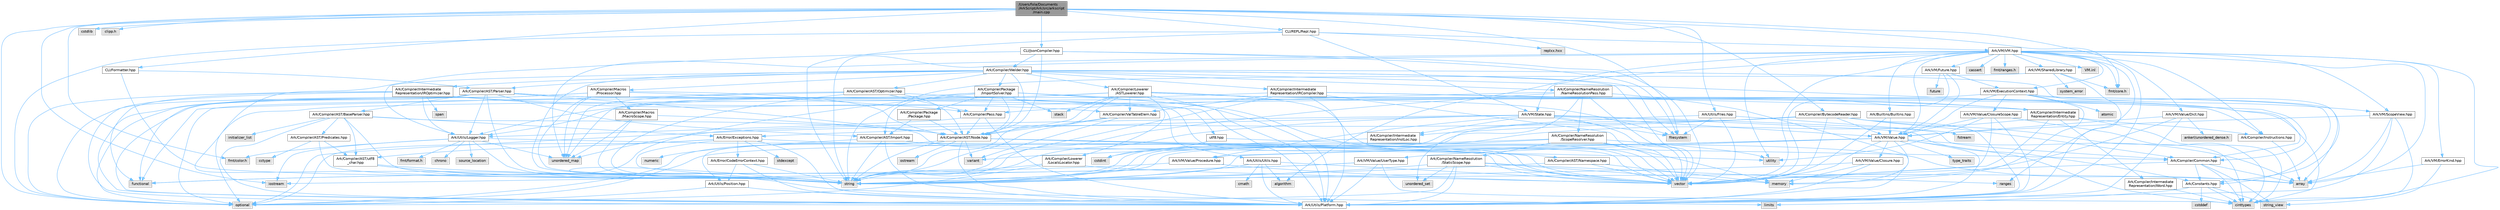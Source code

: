 digraph "/Users/fola/Documents/ArkScript/Ark/src/arkscript/main.cpp"
{
 // INTERACTIVE_SVG=YES
 // LATEX_PDF_SIZE
  bgcolor="transparent";
  edge [fontname=Helvetica,fontsize=10,labelfontname=Helvetica,labelfontsize=10];
  node [fontname=Helvetica,fontsize=10,shape=box,height=0.2,width=0.4];
  Node1 [id="Node000001",label="/Users/fola/Documents\l/ArkScript/Ark/src/arkscript\l/main.cpp",height=0.2,width=0.4,color="gray40", fillcolor="grey60", style="filled", fontcolor="black",tooltip=" "];
  Node1 -> Node2 [id="edge1_Node000001_Node000002",color="steelblue1",style="solid",tooltip=" "];
  Node2 [id="Node000002",label="iostream",height=0.2,width=0.4,color="grey60", fillcolor="#E0E0E0", style="filled",tooltip=" "];
  Node1 -> Node3 [id="edge2_Node000001_Node000003",color="steelblue1",style="solid",tooltip=" "];
  Node3 [id="Node000003",label="optional",height=0.2,width=0.4,color="grey60", fillcolor="#E0E0E0", style="filled",tooltip=" "];
  Node1 -> Node4 [id="edge3_Node000001_Node000004",color="steelblue1",style="solid",tooltip=" "];
  Node4 [id="Node000004",label="filesystem",height=0.2,width=0.4,color="grey60", fillcolor="#E0E0E0", style="filled",tooltip=" "];
  Node1 -> Node5 [id="edge4_Node000001_Node000005",color="steelblue1",style="solid",tooltip=" "];
  Node5 [id="Node000005",label="cstdlib",height=0.2,width=0.4,color="grey60", fillcolor="#E0E0E0", style="filled",tooltip=" "];
  Node1 -> Node6 [id="edge5_Node000001_Node000006",color="steelblue1",style="solid",tooltip=" "];
  Node6 [id="Node000006",label="clipp.h",height=0.2,width=0.4,color="grey60", fillcolor="#E0E0E0", style="filled",tooltip=" "];
  Node1 -> Node7 [id="edge6_Node000001_Node000007",color="steelblue1",style="solid",tooltip=" "];
  Node7 [id="Node000007",label="fmt/core.h",height=0.2,width=0.4,color="grey60", fillcolor="#E0E0E0", style="filled",tooltip=" "];
  Node1 -> Node8 [id="edge7_Node000001_Node000008",color="steelblue1",style="solid",tooltip=" "];
  Node8 [id="Node000008",label="fmt/color.h",height=0.2,width=0.4,color="grey60", fillcolor="#E0E0E0", style="filled",tooltip=" "];
  Node1 -> Node9 [id="edge8_Node000001_Node000009",color="steelblue1",style="solid",tooltip=" "];
  Node9 [id="Node000009",label="Ark/Utils/Files.hpp",height=0.2,width=0.4,color="grey40", fillcolor="white", style="filled",URL="$d4/dc0/Files_8hpp.html",tooltip="Lots of utilities about the filesystem."];
  Node9 -> Node10 [id="edge9_Node000009_Node000010",color="steelblue1",style="solid",tooltip=" "];
  Node10 [id="Node000010",label="string",height=0.2,width=0.4,color="grey60", fillcolor="#E0E0E0", style="filled",tooltip=" "];
  Node9 -> Node11 [id="edge10_Node000009_Node000011",color="steelblue1",style="solid",tooltip=" "];
  Node11 [id="Node000011",label="vector",height=0.2,width=0.4,color="grey60", fillcolor="#E0E0E0", style="filled",tooltip=" "];
  Node9 -> Node12 [id="edge11_Node000009_Node000012",color="steelblue1",style="solid",tooltip=" "];
  Node12 [id="Node000012",label="fstream",height=0.2,width=0.4,color="grey60", fillcolor="#E0E0E0", style="filled",tooltip=" "];
  Node9 -> Node4 [id="edge12_Node000009_Node000004",color="steelblue1",style="solid",tooltip=" "];
  Node1 -> Node13 [id="edge13_Node000001_Node000013",color="steelblue1",style="solid",tooltip=" "];
  Node13 [id="Node000013",label="Ark/Compiler/BytecodeReader.hpp",height=0.2,width=0.4,color="grey40", fillcolor="white", style="filled",URL="$d1/d84/BytecodeReader_8hpp.html",tooltip="A bytecode disassembler for ArkScript."];
  Node13 -> Node11 [id="edge14_Node000013_Node000011",color="steelblue1",style="solid",tooltip=" "];
  Node13 -> Node10 [id="edge15_Node000013_Node000010",color="steelblue1",style="solid",tooltip=" "];
  Node13 -> Node14 [id="edge16_Node000013_Node000014",color="steelblue1",style="solid",tooltip=" "];
  Node14 [id="Node000014",label="cinttypes",height=0.2,width=0.4,color="grey60", fillcolor="#E0E0E0", style="filled",tooltip=" "];
  Node13 -> Node3 [id="edge17_Node000013_Node000003",color="steelblue1",style="solid",tooltip=" "];
  Node13 -> Node15 [id="edge18_Node000013_Node000015",color="steelblue1",style="solid",tooltip=" "];
  Node15 [id="Node000015",label="Ark/Utils/Platform.hpp",height=0.2,width=0.4,color="grey40", fillcolor="white", style="filled",URL="$d5/d40/Platform_8hpp.html",tooltip="ArkScript configuration macros."];
  Node13 -> Node16 [id="edge19_Node000013_Node000016",color="steelblue1",style="solid",tooltip=" "];
  Node16 [id="Node000016",label="Ark/Compiler/Common.hpp",height=0.2,width=0.4,color="grey40", fillcolor="white", style="filled",URL="$d8/ddd/Common_8hpp.html",tooltip="Common code for the compiler."];
  Node16 -> Node17 [id="edge20_Node000016_Node000017",color="steelblue1",style="solid",tooltip=" "];
  Node17 [id="Node000017",label="array",height=0.2,width=0.4,color="grey60", fillcolor="#E0E0E0", style="filled",tooltip=" "];
  Node16 -> Node18 [id="edge21_Node000016_Node000018",color="steelblue1",style="solid",tooltip=" "];
  Node18 [id="Node000018",label="string_view",height=0.2,width=0.4,color="grey60", fillcolor="#E0E0E0", style="filled",tooltip=" "];
  Node16 -> Node11 [id="edge22_Node000016_Node000011",color="steelblue1",style="solid",tooltip=" "];
  Node16 -> Node14 [id="edge23_Node000016_Node000014",color="steelblue1",style="solid",tooltip=" "];
  Node16 -> Node19 [id="edge24_Node000016_Node000019",color="steelblue1",style="solid",tooltip=" "];
  Node19 [id="Node000019",label="Ark/Constants.hpp",height=0.2,width=0.4,color="grey40", fillcolor="white", style="filled",URL="$d6/de9/Constants_8hpp.html",tooltip="Constants used by ArkScript."];
  Node19 -> Node18 [id="edge25_Node000019_Node000018",color="steelblue1",style="solid",tooltip=" "];
  Node19 -> Node20 [id="edge26_Node000019_Node000020",color="steelblue1",style="solid",tooltip=" "];
  Node20 [id="Node000020",label="limits",height=0.2,width=0.4,color="grey60", fillcolor="#E0E0E0", style="filled",tooltip=" "];
  Node19 -> Node14 [id="edge27_Node000019_Node000014",color="steelblue1",style="solid",tooltip=" "];
  Node19 -> Node21 [id="edge28_Node000019_Node000021",color="steelblue1",style="solid",tooltip=" "];
  Node21 [id="Node000021",label="cstddef",height=0.2,width=0.4,color="grey60", fillcolor="#E0E0E0", style="filled",tooltip=" "];
  Node13 -> Node22 [id="edge29_Node000013_Node000022",color="steelblue1",style="solid",tooltip=" "];
  Node22 [id="Node000022",label="Ark/VM/Value.hpp",height=0.2,width=0.4,color="grey40", fillcolor="white", style="filled",URL="$de/dfd/Value_8hpp.html",tooltip="Default value type handled by the virtual machine."];
  Node22 -> Node11 [id="edge30_Node000022_Node000011",color="steelblue1",style="solid",tooltip=" "];
  Node22 -> Node23 [id="edge31_Node000022_Node000023",color="steelblue1",style="solid",tooltip=" "];
  Node23 [id="Node000023",label="variant",height=0.2,width=0.4,color="grey60", fillcolor="#E0E0E0", style="filled",tooltip=" "];
  Node22 -> Node10 [id="edge32_Node000022_Node000010",color="steelblue1",style="solid",tooltip=" "];
  Node22 -> Node14 [id="edge33_Node000022_Node000014",color="steelblue1",style="solid",tooltip=" "];
  Node22 -> Node17 [id="edge34_Node000022_Node000017",color="steelblue1",style="solid",tooltip=" "];
  Node22 -> Node24 [id="edge35_Node000022_Node000024",color="steelblue1",style="solid",tooltip=" "];
  Node24 [id="Node000024",label="memory",height=0.2,width=0.4,color="grey60", fillcolor="#E0E0E0", style="filled",tooltip=" "];
  Node22 -> Node25 [id="edge36_Node000022_Node000025",color="steelblue1",style="solid",tooltip=" "];
  Node25 [id="Node000025",label="type_traits",height=0.2,width=0.4,color="grey60", fillcolor="#E0E0E0", style="filled",tooltip=" "];
  Node22 -> Node26 [id="edge37_Node000022_Node000026",color="steelblue1",style="solid",tooltip=" "];
  Node26 [id="Node000026",label="Ark/VM/Value/Closure.hpp",height=0.2,width=0.4,color="grey40", fillcolor="white", style="filled",URL="$dc/dd5/Closure_8hpp.html",tooltip="Subtype of the value type, handling closures."];
  Node26 -> Node24 [id="edge38_Node000026_Node000024",color="steelblue1",style="solid",tooltip=" "];
  Node26 -> Node10 [id="edge39_Node000026_Node000010",color="steelblue1",style="solid",tooltip=" "];
  Node26 -> Node15 [id="edge40_Node000026_Node000015",color="steelblue1",style="solid",tooltip=" "];
  Node22 -> Node27 [id="edge41_Node000022_Node000027",color="steelblue1",style="solid",tooltip=" "];
  Node27 [id="Node000027",label="Ark/VM/Value/UserType.hpp",height=0.2,width=0.4,color="grey40", fillcolor="white", style="filled",URL="$dc/d3d/UserType_8hpp.html",tooltip="Subtype of the value, capable of handling any C++ type."];
  Node27 -> Node2 [id="edge42_Node000027_Node000002",color="steelblue1",style="solid",tooltip=" "];
  Node27 -> Node14 [id="edge43_Node000027_Node000014",color="steelblue1",style="solid",tooltip=" "];
  Node27 -> Node28 [id="edge44_Node000027_Node000028",color="steelblue1",style="solid",tooltip=" "];
  Node28 [id="Node000028",label="functional",height=0.2,width=0.4,color="grey60", fillcolor="#E0E0E0", style="filled",tooltip=" "];
  Node27 -> Node15 [id="edge45_Node000027_Node000015",color="steelblue1",style="solid",tooltip=" "];
  Node22 -> Node29 [id="edge46_Node000022_Node000029",color="steelblue1",style="solid",tooltip=" "];
  Node29 [id="Node000029",label="Ark/VM/Value/Procedure.hpp",height=0.2,width=0.4,color="grey40", fillcolor="white", style="filled",URL="$da/dcf/Procedure_8hpp.html",tooltip="Wrapper object for user-defined functions."];
  Node29 -> Node28 [id="edge47_Node000029_Node000028",color="steelblue1",style="solid",tooltip=" "];
  Node29 -> Node11 [id="edge48_Node000029_Node000011",color="steelblue1",style="solid",tooltip=" "];
  Node22 -> Node15 [id="edge49_Node000022_Node000015",color="steelblue1",style="solid",tooltip=" "];
  Node13 -> Node30 [id="edge50_Node000013_Node000030",color="steelblue1",style="solid",tooltip=" "];
  Node30 [id="Node000030",label="Ark/Compiler/Intermediate\lRepresentation/InstLoc.hpp",height=0.2,width=0.4,color="grey40", fillcolor="white", style="filled",URL="$d5/d3a/InstLoc_8hpp.html",tooltip=" "];
  Node30 -> Node31 [id="edge51_Node000030_Node000031",color="steelblue1",style="solid",tooltip=" "];
  Node31 [id="Node000031",label="cstdint",height=0.2,width=0.4,color="grey60", fillcolor="#E0E0E0", style="filled",tooltip=" "];
  Node1 -> Node32 [id="edge52_Node000001_Node000032",color="steelblue1",style="solid",tooltip=" "];
  Node32 [id="Node000032",label="Ark/VM/Value/Dict.hpp",height=0.2,width=0.4,color="grey40", fillcolor="white", style="filled",URL="$d9/df7/Dict_8hpp.html",tooltip="Define how dictionaries are handled."];
  Node32 -> Node22 [id="edge53_Node000032_Node000022",color="steelblue1",style="solid",tooltip=" "];
  Node32 -> Node15 [id="edge54_Node000032_Node000015",color="steelblue1",style="solid",tooltip=" "];
  Node32 -> Node33 [id="edge55_Node000032_Node000033",color="steelblue1",style="solid",tooltip=" "];
  Node33 [id="Node000033",label="ankerl/unordered_dense.h",height=0.2,width=0.4,color="grey60", fillcolor="#E0E0E0", style="filled",tooltip=" "];
  Node32 -> Node11 [id="edge56_Node000032_Node000011",color="steelblue1",style="solid",tooltip=" "];
  Node1 -> Node34 [id="edge57_Node000001_Node000034",color="steelblue1",style="solid",tooltip=" "];
  Node34 [id="Node000034",label="CLI/JsonCompiler.hpp",height=0.2,width=0.4,color="grey40", fillcolor="white", style="filled",URL="$dc/dfd/JsonCompiler_8hpp.html",tooltip=" "];
  Node34 -> Node11 [id="edge58_Node000034_Node000011",color="steelblue1",style="solid",tooltip=" "];
  Node34 -> Node10 [id="edge59_Node000034_Node000010",color="steelblue1",style="solid",tooltip=" "];
  Node34 -> Node4 [id="edge60_Node000034_Node000004",color="steelblue1",style="solid",tooltip=" "];
  Node34 -> Node35 [id="edge61_Node000034_Node000035",color="steelblue1",style="solid",tooltip=" "];
  Node35 [id="Node000035",label="Ark/Compiler/AST/Node.hpp",height=0.2,width=0.4,color="grey40", fillcolor="white", style="filled",URL="$d7/dc6/Node_8hpp.html",tooltip="AST node used by the parser, optimizer and compiler."];
  Node35 -> Node23 [id="edge62_Node000035_Node000023",color="steelblue1",style="solid",tooltip=" "];
  Node35 -> Node36 [id="edge63_Node000035_Node000036",color="steelblue1",style="solid",tooltip=" "];
  Node36 [id="Node000036",label="ostream",height=0.2,width=0.4,color="grey60", fillcolor="#E0E0E0", style="filled",tooltip=" "];
  Node35 -> Node10 [id="edge64_Node000035_Node000010",color="steelblue1",style="solid",tooltip=" "];
  Node35 -> Node11 [id="edge65_Node000035_Node000011",color="steelblue1",style="solid",tooltip=" "];
  Node35 -> Node3 [id="edge66_Node000035_Node000003",color="steelblue1",style="solid",tooltip=" "];
  Node35 -> Node37 [id="edge67_Node000035_Node000037",color="steelblue1",style="solid",tooltip=" "];
  Node37 [id="Node000037",label="Ark/Compiler/AST/Namespace.hpp",height=0.2,width=0.4,color="grey40", fillcolor="white", style="filled",URL="$da/d33/Namespace_8hpp.html",tooltip=" "];
  Node37 -> Node10 [id="edge68_Node000037_Node000010",color="steelblue1",style="solid",tooltip=" "];
  Node37 -> Node11 [id="edge69_Node000037_Node000011",color="steelblue1",style="solid",tooltip=" "];
  Node37 -> Node24 [id="edge70_Node000037_Node000024",color="steelblue1",style="solid",tooltip=" "];
  Node35 -> Node16 [id="edge71_Node000035_Node000016",color="steelblue1",style="solid",tooltip=" "];
  Node35 -> Node15 [id="edge72_Node000035_Node000015",color="steelblue1",style="solid",tooltip=" "];
  Node35 -> Node38 [id="edge73_Node000035_Node000038",color="steelblue1",style="solid",tooltip=" "];
  Node38 [id="Node000038",label="Ark/Utils/Position.hpp",height=0.2,width=0.4,color="grey40", fillcolor="white", style="filled",URL="$dc/d58/Position_8hpp.html",tooltip="Defines position utilities (for text in a file) for the parser, formatter, diagnostics."];
  Node38 -> Node3 [id="edge74_Node000038_Node000003",color="steelblue1",style="solid",tooltip=" "];
  Node38 -> Node15 [id="edge75_Node000038_Node000015",color="steelblue1",style="solid",tooltip=" "];
  Node34 -> Node39 [id="edge76_Node000034_Node000039",color="steelblue1",style="solid",tooltip=" "];
  Node39 [id="Node000039",label="Ark/Compiler/Welder.hpp",height=0.2,width=0.4,color="grey40", fillcolor="white", style="filled",URL="$de/d8e/Welder_8hpp.html",tooltip="In charge of welding everything needed to compile code."];
  Node39 -> Node10 [id="edge77_Node000039_Node000010",color="steelblue1",style="solid",tooltip=" "];
  Node39 -> Node11 [id="edge78_Node000039_Node000011",color="steelblue1",style="solid",tooltip=" "];
  Node39 -> Node4 [id="edge79_Node000039_Node000004",color="steelblue1",style="solid",tooltip=" "];
  Node39 -> Node16 [id="edge80_Node000039_Node000016",color="steelblue1",style="solid",tooltip=" "];
  Node39 -> Node35 [id="edge81_Node000039_Node000035",color="steelblue1",style="solid",tooltip=" "];
  Node39 -> Node40 [id="edge82_Node000039_Node000040",color="steelblue1",style="solid",tooltip=" "];
  Node40 [id="Node000040",label="Ark/Compiler/AST/Parser.hpp",height=0.2,width=0.4,color="grey40", fillcolor="white", style="filled",URL="$d7/ddd/Parser_8hpp.html",tooltip="Parse ArkScript code, but do not handle any import declarations."];
  Node40 -> Node41 [id="edge83_Node000040_Node000041",color="steelblue1",style="solid",tooltip=" "];
  Node41 [id="Node000041",label="Ark/Compiler/AST/BaseParser.hpp",height=0.2,width=0.4,color="grey40", fillcolor="white", style="filled",URL="$d3/d70/BaseParser_8hpp.html",tooltip=" "];
  Node41 -> Node10 [id="edge84_Node000041_Node000010",color="steelblue1",style="solid",tooltip=" "];
  Node41 -> Node11 [id="edge85_Node000041_Node000011",color="steelblue1",style="solid",tooltip=" "];
  Node41 -> Node42 [id="edge86_Node000041_Node000042",color="steelblue1",style="solid",tooltip=" "];
  Node42 [id="Node000042",label="initializer_list",height=0.2,width=0.4,color="grey60", fillcolor="#E0E0E0", style="filled",tooltip=" "];
  Node41 -> Node15 [id="edge87_Node000041_Node000015",color="steelblue1",style="solid",tooltip=" "];
  Node41 -> Node43 [id="edge88_Node000041_Node000043",color="steelblue1",style="solid",tooltip=" "];
  Node43 [id="Node000043",label="Ark/Error/Exceptions.hpp",height=0.2,width=0.4,color="grey40", fillcolor="white", style="filled",URL="$d2/de9/Exceptions_8hpp.html",tooltip="ArkScript homemade exceptions."];
  Node43 -> Node10 [id="edge89_Node000043_Node000010",color="steelblue1",style="solid",tooltip=" "];
  Node43 -> Node44 [id="edge90_Node000043_Node000044",color="steelblue1",style="solid",tooltip=" "];
  Node44 [id="Node000044",label="utility",height=0.2,width=0.4,color="grey60", fillcolor="#E0E0E0", style="filled",tooltip=" "];
  Node43 -> Node45 [id="edge91_Node000043_Node000045",color="steelblue1",style="solid",tooltip=" "];
  Node45 [id="Node000045",label="stdexcept",height=0.2,width=0.4,color="grey60", fillcolor="#E0E0E0", style="filled",tooltip=" "];
  Node43 -> Node3 [id="edge92_Node000043_Node000003",color="steelblue1",style="solid",tooltip=" "];
  Node43 -> Node46 [id="edge93_Node000043_Node000046",color="steelblue1",style="solid",tooltip=" "];
  Node46 [id="Node000046",label="Ark/Compiler/AST/utf8\l_char.hpp",height=0.2,width=0.4,color="grey40", fillcolor="white", style="filled",URL="$db/d4e/utf8__char_8hpp.html",tooltip=" "];
  Node46 -> Node17 [id="edge94_Node000046_Node000017",color="steelblue1",style="solid",tooltip=" "];
  Node46 -> Node10 [id="edge95_Node000046_Node000010",color="steelblue1",style="solid",tooltip=" "];
  Node46 -> Node20 [id="edge96_Node000046_Node000020",color="steelblue1",style="solid",tooltip=" "];
  Node43 -> Node15 [id="edge97_Node000043_Node000015",color="steelblue1",style="solid",tooltip=" "];
  Node43 -> Node47 [id="edge98_Node000043_Node000047",color="steelblue1",style="solid",tooltip=" "];
  Node47 [id="Node000047",label="Ark/Error/CodeErrorContext.hpp",height=0.2,width=0.4,color="grey40", fillcolor="white", style="filled",URL="$dc/d73/CodeErrorContext_8hpp.html",tooltip="Defines a code error context."];
  Node47 -> Node10 [id="edge99_Node000047_Node000010",color="steelblue1",style="solid",tooltip=" "];
  Node47 -> Node15 [id="edge100_Node000047_Node000015",color="steelblue1",style="solid",tooltip=" "];
  Node47 -> Node38 [id="edge101_Node000047_Node000038",color="steelblue1",style="solid",tooltip=" "];
  Node41 -> Node48 [id="edge102_Node000041_Node000048",color="steelblue1",style="solid",tooltip=" "];
  Node48 [id="Node000048",label="Ark/Compiler/AST/Predicates.hpp",height=0.2,width=0.4,color="grey40", fillcolor="white", style="filled",URL="$dc/d59/Predicates_8hpp.html",tooltip=" "];
  Node48 -> Node10 [id="edge103_Node000048_Node000010",color="steelblue1",style="solid",tooltip=" "];
  Node48 -> Node49 [id="edge104_Node000048_Node000049",color="steelblue1",style="solid",tooltip=" "];
  Node49 [id="Node000049",label="cctype",height=0.2,width=0.4,color="grey60", fillcolor="#E0E0E0", style="filled",tooltip=" "];
  Node48 -> Node46 [id="edge105_Node000048_Node000046",color="steelblue1",style="solid",tooltip=" "];
  Node41 -> Node46 [id="edge106_Node000041_Node000046",color="steelblue1",style="solid",tooltip=" "];
  Node40 -> Node35 [id="edge107_Node000040_Node000035",color="steelblue1",style="solid",tooltip=" "];
  Node40 -> Node50 [id="edge108_Node000040_Node000050",color="steelblue1",style="solid",tooltip=" "];
  Node50 [id="Node000050",label="Ark/Compiler/AST/Import.hpp",height=0.2,width=0.4,color="grey40", fillcolor="white", style="filled",URL="$d4/d32/Import_8hpp.html",tooltip=" "];
  Node50 -> Node11 [id="edge109_Node000050_Node000011",color="steelblue1",style="solid",tooltip=" "];
  Node50 -> Node10 [id="edge110_Node000050_Node000010",color="steelblue1",style="solid",tooltip=" "];
  Node50 -> Node51 [id="edge111_Node000050_Node000051",color="steelblue1",style="solid",tooltip=" "];
  Node51 [id="Node000051",label="numeric",height=0.2,width=0.4,color="grey60", fillcolor="#E0E0E0", style="filled",tooltip=" "];
  Node50 -> Node15 [id="edge112_Node000050_Node000015",color="steelblue1",style="solid",tooltip=" "];
  Node40 -> Node52 [id="edge113_Node000040_Node000052",color="steelblue1",style="solid",tooltip=" "];
  Node52 [id="Node000052",label="Ark/Utils/Logger.hpp",height=0.2,width=0.4,color="grey40", fillcolor="white", style="filled",URL="$d9/d11/Logger_8hpp.html",tooltip="Internal logger."];
  Node52 -> Node2 [id="edge114_Node000052_Node000002",color="steelblue1",style="solid",tooltip=" "];
  Node52 -> Node53 [id="edge115_Node000052_Node000053",color="steelblue1",style="solid",tooltip=" "];
  Node53 [id="Node000053",label="fmt/format.h",height=0.2,width=0.4,color="grey60", fillcolor="#E0E0E0", style="filled",tooltip=" "];
  Node52 -> Node10 [id="edge116_Node000052_Node000010",color="steelblue1",style="solid",tooltip=" "];
  Node52 -> Node54 [id="edge117_Node000052_Node000054",color="steelblue1",style="solid",tooltip=" "];
  Node54 [id="Node000054",label="chrono",height=0.2,width=0.4,color="grey60", fillcolor="#E0E0E0", style="filled",tooltip=" "];
  Node52 -> Node55 [id="edge118_Node000052_Node000055",color="steelblue1",style="solid",tooltip=" "];
  Node55 [id="Node000055",label="source_location",height=0.2,width=0.4,color="grey60", fillcolor="#E0E0E0", style="filled",tooltip=" "];
  Node52 -> Node11 [id="edge119_Node000052_Node000011",color="steelblue1",style="solid",tooltip=" "];
  Node52 -> Node56 [id="edge120_Node000052_Node000056",color="steelblue1",style="solid",tooltip=" "];
  Node56 [id="Node000056",label="unordered_map",height=0.2,width=0.4,color="grey60", fillcolor="#E0E0E0", style="filled",tooltip=" "];
  Node52 -> Node8 [id="edge121_Node000052_Node000008",color="steelblue1",style="solid",tooltip=" "];
  Node40 -> Node57 [id="edge122_Node000040_Node000057",color="steelblue1",style="solid",tooltip=" "];
  Node57 [id="Node000057",label="Ark/Utils/Utils.hpp",height=0.2,width=0.4,color="grey40", fillcolor="white", style="filled",URL="$d3/d7a/Ark_2Utils_2Utils_8hpp.html",tooltip="Lots of utilities about string, filesystem and more."];
  Node57 -> Node15 [id="edge123_Node000057_Node000015",color="steelblue1",style="solid",tooltip=" "];
  Node57 -> Node58 [id="edge124_Node000057_Node000058",color="steelblue1",style="solid",tooltip=" "];
  Node58 [id="Node000058",label="algorithm",height=0.2,width=0.4,color="grey60", fillcolor="#E0E0E0", style="filled",tooltip=" "];
  Node57 -> Node10 [id="edge125_Node000057_Node000010",color="steelblue1",style="solid",tooltip=" "];
  Node57 -> Node11 [id="edge126_Node000057_Node000011",color="steelblue1",style="solid",tooltip=" "];
  Node57 -> Node59 [id="edge127_Node000057_Node000059",color="steelblue1",style="solid",tooltip=" "];
  Node59 [id="Node000059",label="cmath",height=0.2,width=0.4,color="grey60", fillcolor="#E0E0E0", style="filled",tooltip=" "];
  Node40 -> Node15 [id="edge128_Node000040_Node000015",color="steelblue1",style="solid",tooltip=" "];
  Node40 -> Node10 [id="edge129_Node000040_Node000010",color="steelblue1",style="solid",tooltip=" "];
  Node40 -> Node11 [id="edge130_Node000040_Node000011",color="steelblue1",style="solid",tooltip=" "];
  Node40 -> Node3 [id="edge131_Node000040_Node000003",color="steelblue1",style="solid",tooltip=" "];
  Node40 -> Node28 [id="edge132_Node000040_Node000028",color="steelblue1",style="solid",tooltip=" "];
  Node40 -> Node60 [id="edge133_Node000040_Node000060",color="steelblue1",style="solid",tooltip=" "];
  Node60 [id="Node000060",label="utf8.hpp",height=0.2,width=0.4,color="grey40", fillcolor="white", style="filled",URL="$d1/d85/utf8_8hpp.html",tooltip=" "];
  Node60 -> Node17 [id="edge134_Node000060_Node000017",color="steelblue1",style="solid",tooltip=" "];
  Node60 -> Node31 [id="edge135_Node000060_Node000031",color="steelblue1",style="solid",tooltip=" "];
  Node39 -> Node61 [id="edge136_Node000039_Node000061",color="steelblue1",style="solid",tooltip=" "];
  Node61 [id="Node000061",label="Ark/Compiler/Lowerer\l/ASTLowerer.hpp",height=0.2,width=0.4,color="grey40", fillcolor="white", style="filled",URL="$db/d08/ASTLowerer_8hpp.html",tooltip=" "];
  Node61 -> Node62 [id="edge137_Node000061_Node000062",color="steelblue1",style="solid",tooltip=" "];
  Node62 [id="Node000062",label="stack",height=0.2,width=0.4,color="grey60", fillcolor="#E0E0E0", style="filled",tooltip=" "];
  Node61 -> Node11 [id="edge138_Node000061_Node000011",color="steelblue1",style="solid",tooltip=" "];
  Node61 -> Node10 [id="edge139_Node000061_Node000010",color="steelblue1",style="solid",tooltip=" "];
  Node61 -> Node14 [id="edge140_Node000061_Node000014",color="steelblue1",style="solid",tooltip=" "];
  Node61 -> Node3 [id="edge141_Node000061_Node000003",color="steelblue1",style="solid",tooltip=" "];
  Node61 -> Node15 [id="edge142_Node000061_Node000015",color="steelblue1",style="solid",tooltip=" "];
  Node61 -> Node52 [id="edge143_Node000061_Node000052",color="steelblue1",style="solid",tooltip=" "];
  Node61 -> Node63 [id="edge144_Node000061_Node000063",color="steelblue1",style="solid",tooltip=" "];
  Node63 [id="Node000063",label="Ark/Compiler/Instructions.hpp",height=0.2,width=0.4,color="grey40", fillcolor="white", style="filled",URL="$d8/daa/Instructions_8hpp.html",tooltip="The different instructions used by the compiler and virtual machine."];
  Node63 -> Node17 [id="edge145_Node000063_Node000017",color="steelblue1",style="solid",tooltip=" "];
  Node61 -> Node64 [id="edge146_Node000061_Node000064",color="steelblue1",style="solid",tooltip=" "];
  Node64 [id="Node000064",label="Ark/Compiler/Intermediate\lRepresentation/Entity.hpp",height=0.2,width=0.4,color="grey40", fillcolor="white", style="filled",URL="$de/da6/Entity_8hpp.html",tooltip="An entity in the IR is a bundle of information."];
  Node64 -> Node14 [id="edge147_Node000064_Node000014",color="steelblue1",style="solid",tooltip=" "];
  Node64 -> Node11 [id="edge148_Node000064_Node000011",color="steelblue1",style="solid",tooltip=" "];
  Node64 -> Node10 [id="edge149_Node000064_Node000010",color="steelblue1",style="solid",tooltip=" "];
  Node64 -> Node65 [id="edge150_Node000064_Node000065",color="steelblue1",style="solid",tooltip=" "];
  Node65 [id="Node000065",label="Ark/Compiler/Intermediate\lRepresentation/Word.hpp",height=0.2,width=0.4,color="grey40", fillcolor="white", style="filled",URL="$db/d53/Word_8hpp.html",tooltip="Describe an instruction and its immediate argument."];
  Node65 -> Node14 [id="edge151_Node000065_Node000014",color="steelblue1",style="solid",tooltip=" "];
  Node64 -> Node63 [id="edge152_Node000064_Node000063",color="steelblue1",style="solid",tooltip=" "];
  Node61 -> Node35 [id="edge153_Node000061_Node000035",color="steelblue1",style="solid",tooltip=" "];
  Node61 -> Node66 [id="edge154_Node000061_Node000066",color="steelblue1",style="solid",tooltip=" "];
  Node66 [id="Node000066",label="Ark/Compiler/ValTableElem.hpp",height=0.2,width=0.4,color="grey40", fillcolor="white", style="filled",URL="$dd/de7/ValTableElem_8hpp.html",tooltip="The basic value type handled by the compiler."];
  Node66 -> Node23 [id="edge155_Node000066_Node000023",color="steelblue1",style="solid",tooltip=" "];
  Node66 -> Node10 [id="edge156_Node000066_Node000010",color="steelblue1",style="solid",tooltip=" "];
  Node66 -> Node35 [id="edge157_Node000066_Node000035",color="steelblue1",style="solid",tooltip=" "];
  Node61 -> Node67 [id="edge158_Node000061_Node000067",color="steelblue1",style="solid",tooltip=" "];
  Node67 [id="Node000067",label="Ark/Compiler/Lowerer\l/LocalsLocator.hpp",height=0.2,width=0.4,color="grey40", fillcolor="white", style="filled",URL="$df/dd6/LocalsLocator_8hpp.html",tooltip="Track locals at compile."];
  Node67 -> Node11 [id="edge159_Node000067_Node000011",color="steelblue1",style="solid",tooltip=" "];
  Node67 -> Node10 [id="edge160_Node000067_Node000010",color="steelblue1",style="solid",tooltip=" "];
  Node67 -> Node3 [id="edge161_Node000067_Node000003",color="steelblue1",style="solid",tooltip=" "];
  Node39 -> Node68 [id="edge162_Node000039_Node000068",color="steelblue1",style="solid",tooltip=" "];
  Node68 [id="Node000068",label="Ark/Compiler/Intermediate\lRepresentation/IROptimizer.hpp",height=0.2,width=0.4,color="grey40", fillcolor="white", style="filled",URL="$d0/de2/IROptimizer_8hpp.html",tooltip="Optimize IR based on IR entity grouped by 2 (or more)"];
  Node68 -> Node15 [id="edge163_Node000068_Node000015",color="steelblue1",style="solid",tooltip=" "];
  Node68 -> Node52 [id="edge164_Node000068_Node000052",color="steelblue1",style="solid",tooltip=" "];
  Node68 -> Node66 [id="edge165_Node000068_Node000066",color="steelblue1",style="solid",tooltip=" "];
  Node68 -> Node64 [id="edge166_Node000068_Node000064",color="steelblue1",style="solid",tooltip=" "];
  Node68 -> Node69 [id="edge167_Node000068_Node000069",color="steelblue1",style="solid",tooltip=" "];
  Node69 [id="Node000069",label="span",height=0.2,width=0.4,color="grey60", fillcolor="#E0E0E0", style="filled",tooltip=" "];
  Node68 -> Node3 [id="edge168_Node000068_Node000003",color="steelblue1",style="solid",tooltip=" "];
  Node68 -> Node28 [id="edge169_Node000068_Node000028",color="steelblue1",style="solid",tooltip=" "];
  Node39 -> Node70 [id="edge170_Node000039_Node000070",color="steelblue1",style="solid",tooltip=" "];
  Node70 [id="Node000070",label="Ark/Compiler/Intermediate\lRepresentation/IRCompiler.hpp",height=0.2,width=0.4,color="grey40", fillcolor="white", style="filled",URL="$df/d86/IRCompiler_8hpp.html",tooltip="Compile the intermediate representation to bytecode."];
  Node70 -> Node11 [id="edge171_Node000070_Node000011",color="steelblue1",style="solid",tooltip=" "];
  Node70 -> Node10 [id="edge172_Node000070_Node000010",color="steelblue1",style="solid",tooltip=" "];
  Node70 -> Node15 [id="edge173_Node000070_Node000015",color="steelblue1",style="solid",tooltip=" "];
  Node70 -> Node52 [id="edge174_Node000070_Node000052",color="steelblue1",style="solid",tooltip=" "];
  Node70 -> Node16 [id="edge175_Node000070_Node000016",color="steelblue1",style="solid",tooltip=" "];
  Node70 -> Node66 [id="edge176_Node000070_Node000066",color="steelblue1",style="solid",tooltip=" "];
  Node70 -> Node64 [id="edge177_Node000070_Node000064",color="steelblue1",style="solid",tooltip=" "];
  Node39 -> Node19 [id="edge178_Node000039_Node000019",color="steelblue1",style="solid",tooltip=" "];
  Node39 -> Node52 [id="edge179_Node000039_Node000052",color="steelblue1",style="solid",tooltip=" "];
  Node39 -> Node71 [id="edge180_Node000039_Node000071",color="steelblue1",style="solid",tooltip=" "];
  Node71 [id="Node000071",label="Ark/Compiler/Package\l/ImportSolver.hpp",height=0.2,width=0.4,color="grey40", fillcolor="white", style="filled",URL="$d1/db0/ImportSolver_8hpp.html",tooltip="Handle imports, resolve them with modules and everything."];
  Node71 -> Node62 [id="edge181_Node000071_Node000062",color="steelblue1",style="solid",tooltip=" "];
  Node71 -> Node11 [id="edge182_Node000071_Node000011",color="steelblue1",style="solid",tooltip=" "];
  Node71 -> Node10 [id="edge183_Node000071_Node000010",color="steelblue1",style="solid",tooltip=" "];
  Node71 -> Node4 [id="edge184_Node000071_Node000004",color="steelblue1",style="solid",tooltip=" "];
  Node71 -> Node56 [id="edge185_Node000071_Node000056",color="steelblue1",style="solid",tooltip=" "];
  Node71 -> Node15 [id="edge186_Node000071_Node000015",color="steelblue1",style="solid",tooltip=" "];
  Node71 -> Node72 [id="edge187_Node000071_Node000072",color="steelblue1",style="solid",tooltip=" "];
  Node72 [id="Node000072",label="Ark/Compiler/Pass.hpp",height=0.2,width=0.4,color="grey40", fillcolor="white", style="filled",URL="$df/d5f/Pass_8hpp.html",tooltip="Interface for a compiler pass (take in an AST, output an AST)"];
  Node72 -> Node15 [id="edge188_Node000072_Node000015",color="steelblue1",style="solid",tooltip=" "];
  Node72 -> Node35 [id="edge189_Node000072_Node000035",color="steelblue1",style="solid",tooltip=" "];
  Node72 -> Node52 [id="edge190_Node000072_Node000052",color="steelblue1",style="solid",tooltip=" "];
  Node71 -> Node35 [id="edge191_Node000071_Node000035",color="steelblue1",style="solid",tooltip=" "];
  Node71 -> Node50 [id="edge192_Node000071_Node000050",color="steelblue1",style="solid",tooltip=" "];
  Node71 -> Node73 [id="edge193_Node000071_Node000073",color="steelblue1",style="solid",tooltip=" "];
  Node73 [id="Node000073",label="Ark/Compiler/Package\l/Package.hpp",height=0.2,width=0.4,color="grey40", fillcolor="white", style="filled",URL="$d8/d80/Package_8hpp.html",tooltip=" "];
  Node73 -> Node35 [id="edge194_Node000073_Node000035",color="steelblue1",style="solid",tooltip=" "];
  Node73 -> Node50 [id="edge195_Node000073_Node000050",color="steelblue1",style="solid",tooltip=" "];
  Node39 -> Node74 [id="edge196_Node000039_Node000074",color="steelblue1",style="solid",tooltip=" "];
  Node74 [id="Node000074",label="Ark/Compiler/Macros\l/Processor.hpp",height=0.2,width=0.4,color="grey40", fillcolor="white", style="filled",URL="$de/db1/Processor_8hpp.html",tooltip="Handles the macros and their expansion in ArkScript source code."];
  Node74 -> Node15 [id="edge197_Node000074_Node000015",color="steelblue1",style="solid",tooltip=" "];
  Node74 -> Node35 [id="edge198_Node000074_Node000035",color="steelblue1",style="solid",tooltip=" "];
  Node74 -> Node75 [id="edge199_Node000074_Node000075",color="steelblue1",style="solid",tooltip=" "];
  Node75 [id="Node000075",label="Ark/Compiler/Macros\l/MacroScope.hpp",height=0.2,width=0.4,color="grey40", fillcolor="white", style="filled",URL="$d7/dfb/MacroScope_8hpp.html",tooltip="Defines tools to handle macro definitions."];
  Node75 -> Node35 [id="edge200_Node000075_Node000035",color="steelblue1",style="solid",tooltip=" "];
  Node75 -> Node56 [id="edge201_Node000075_Node000056",color="steelblue1",style="solid",tooltip=" "];
  Node75 -> Node10 [id="edge202_Node000075_Node000010",color="steelblue1",style="solid",tooltip=" "];
  Node74 -> Node72 [id="edge203_Node000074_Node000072",color="steelblue1",style="solid",tooltip=" "];
  Node74 -> Node56 [id="edge204_Node000074_Node000056",color="steelblue1",style="solid",tooltip=" "];
  Node74 -> Node3 [id="edge205_Node000074_Node000003",color="steelblue1",style="solid",tooltip=" "];
  Node74 -> Node10 [id="edge206_Node000074_Node000010",color="steelblue1",style="solid",tooltip=" "];
  Node39 -> Node76 [id="edge207_Node000039_Node000076",color="steelblue1",style="solid",tooltip=" "];
  Node76 [id="Node000076",label="Ark/Compiler/AST/Optimizer.hpp",height=0.2,width=0.4,color="grey40", fillcolor="white", style="filled",URL="$db/d93/Optimizer_8hpp.html",tooltip="Optimizes a given ArkScript AST."];
  Node76 -> Node28 [id="edge208_Node000076_Node000028",color="steelblue1",style="solid",tooltip=" "];
  Node76 -> Node56 [id="edge209_Node000076_Node000056",color="steelblue1",style="solid",tooltip=" "];
  Node76 -> Node10 [id="edge210_Node000076_Node000010",color="steelblue1",style="solid",tooltip=" "];
  Node76 -> Node15 [id="edge211_Node000076_Node000015",color="steelblue1",style="solid",tooltip=" "];
  Node76 -> Node72 [id="edge212_Node000076_Node000072",color="steelblue1",style="solid",tooltip=" "];
  Node76 -> Node35 [id="edge213_Node000076_Node000035",color="steelblue1",style="solid",tooltip=" "];
  Node39 -> Node77 [id="edge214_Node000039_Node000077",color="steelblue1",style="solid",tooltip=" "];
  Node77 [id="Node000077",label="Ark/Compiler/NameResolution\l/NameResolutionPass.hpp",height=0.2,width=0.4,color="grey40", fillcolor="white", style="filled",URL="$d4/de8/NameResolutionPass_8hpp.html",tooltip="Resolves names and fully qualify them in the AST (prefixing them with the package they are from)"];
  Node77 -> Node11 [id="edge215_Node000077_Node000011",color="steelblue1",style="solid",tooltip=" "];
  Node77 -> Node10 [id="edge216_Node000077_Node000010",color="steelblue1",style="solid",tooltip=" "];
  Node77 -> Node78 [id="edge217_Node000077_Node000078",color="steelblue1",style="solid",tooltip=" "];
  Node78 [id="Node000078",label="unordered_set",height=0.2,width=0.4,color="grey60", fillcolor="#E0E0E0", style="filled",tooltip=" "];
  Node77 -> Node15 [id="edge218_Node000077_Node000015",color="steelblue1",style="solid",tooltip=" "];
  Node77 -> Node72 [id="edge219_Node000077_Node000072",color="steelblue1",style="solid",tooltip=" "];
  Node77 -> Node79 [id="edge220_Node000077_Node000079",color="steelblue1",style="solid",tooltip=" "];
  Node79 [id="Node000079",label="Ark/Compiler/NameResolution\l/ScopeResolver.hpp",height=0.2,width=0.4,color="grey40", fillcolor="white", style="filled",URL="$db/d5b/ScopeResolver_8hpp.html",tooltip="Handle scope resolution at compile time."];
  Node79 -> Node10 [id="edge221_Node000079_Node000010",color="steelblue1",style="solid",tooltip=" "];
  Node79 -> Node3 [id="edge222_Node000079_Node000003",color="steelblue1",style="solid",tooltip=" "];
  Node79 -> Node24 [id="edge223_Node000079_Node000024",color="steelblue1",style="solid",tooltip=" "];
  Node79 -> Node11 [id="edge224_Node000079_Node000011",color="steelblue1",style="solid",tooltip=" "];
  Node79 -> Node44 [id="edge225_Node000079_Node000044",color="steelblue1",style="solid",tooltip=" "];
  Node79 -> Node80 [id="edge226_Node000079_Node000080",color="steelblue1",style="solid",tooltip=" "];
  Node80 [id="Node000080",label="Ark/Compiler/NameResolution\l/StaticScope.hpp",height=0.2,width=0.4,color="grey40", fillcolor="white", style="filled",URL="$df/db8/StaticScope_8hpp.html",tooltip="Static scopes (for functions, loops) and namespace scopes (for packages) definitions,..."];
  Node80 -> Node10 [id="edge227_Node000080_Node000010",color="steelblue1",style="solid",tooltip=" "];
  Node80 -> Node3 [id="edge228_Node000080_Node000003",color="steelblue1",style="solid",tooltip=" "];
  Node80 -> Node24 [id="edge229_Node000080_Node000024",color="steelblue1",style="solid",tooltip=" "];
  Node80 -> Node11 [id="edge230_Node000080_Node000011",color="steelblue1",style="solid",tooltip=" "];
  Node80 -> Node81 [id="edge231_Node000080_Node000081",color="steelblue1",style="solid",tooltip=" "];
  Node81 [id="Node000081",label="ranges",height=0.2,width=0.4,color="grey60", fillcolor="#E0E0E0", style="filled",tooltip=" "];
  Node80 -> Node78 [id="edge232_Node000080_Node000078",color="steelblue1",style="solid",tooltip=" "];
  Node80 -> Node15 [id="edge233_Node000080_Node000015",color="steelblue1",style="solid",tooltip=" "];
  Node1 -> Node82 [id="edge234_Node000001_Node000082",color="steelblue1",style="solid",tooltip=" "];
  Node82 [id="Node000082",label="CLI/REPL/Repl.hpp",height=0.2,width=0.4,color="grey40", fillcolor="white", style="filled",URL="$d5/da5/Repl_8hpp.html",tooltip="ArkScript REPL - Read Eval Print Loop."];
  Node82 -> Node10 [id="edge235_Node000082_Node000010",color="steelblue1",style="solid",tooltip=" "];
  Node82 -> Node3 [id="edge236_Node000082_Node000003",color="steelblue1",style="solid",tooltip=" "];
  Node82 -> Node83 [id="edge237_Node000082_Node000083",color="steelblue1",style="solid",tooltip=" "];
  Node83 [id="Node000083",label="Ark/VM/VM.hpp",height=0.2,width=0.4,color="grey40", fillcolor="white", style="filled",URL="$d1/d91/VM_8hpp.html",tooltip="The ArkScript virtual machine."];
  Node83 -> Node17 [id="edge238_Node000083_Node000017",color="steelblue1",style="solid",tooltip=" "];
  Node83 -> Node11 [id="edge239_Node000083_Node000011",color="steelblue1",style="solid",tooltip=" "];
  Node83 -> Node10 [id="edge240_Node000083_Node000010",color="steelblue1",style="solid",tooltip=" "];
  Node83 -> Node81 [id="edge241_Node000083_Node000081",color="steelblue1",style="solid",tooltip=" "];
  Node83 -> Node84 [id="edge242_Node000083_Node000084",color="steelblue1",style="solid",tooltip=" "];
  Node84 [id="Node000084",label="cassert",height=0.2,width=0.4,color="grey60", fillcolor="#E0E0E0", style="filled",tooltip=" "];
  Node83 -> Node44 [id="edge243_Node000083_Node000044",color="steelblue1",style="solid",tooltip=" "];
  Node83 -> Node14 [id="edge244_Node000083_Node000014",color="steelblue1",style="solid",tooltip=" "];
  Node83 -> Node56 [id="edge245_Node000083_Node000056",color="steelblue1",style="solid",tooltip=" "];
  Node83 -> Node58 [id="edge246_Node000083_Node000058",color="steelblue1",style="solid",tooltip=" "];
  Node83 -> Node7 [id="edge247_Node000083_Node000007",color="steelblue1",style="solid",tooltip=" "];
  Node83 -> Node85 [id="edge248_Node000083_Node000085",color="steelblue1",style="solid",tooltip=" "];
  Node85 [id="Node000085",label="fmt/ranges.h",height=0.2,width=0.4,color="grey60", fillcolor="#E0E0E0", style="filled",tooltip=" "];
  Node83 -> Node63 [id="edge249_Node000083_Node000063",color="steelblue1",style="solid",tooltip=" "];
  Node83 -> Node22 [id="edge250_Node000083_Node000022",color="steelblue1",style="solid",tooltip=" "];
  Node83 -> Node86 [id="edge251_Node000083_Node000086",color="steelblue1",style="solid",tooltip=" "];
  Node86 [id="Node000086",label="Ark/VM/State.hpp",height=0.2,width=0.4,color="grey40", fillcolor="white", style="filled",URL="$d0/db5/State_8hpp.html",tooltip="State used by the virtual machine: it loads the bytecode, can compile it if needed,..."];
  Node86 -> Node10 [id="edge252_Node000086_Node000010",color="steelblue1",style="solid",tooltip=" "];
  Node86 -> Node11 [id="edge253_Node000086_Node000011",color="steelblue1",style="solid",tooltip=" "];
  Node86 -> Node56 [id="edge254_Node000086_Node000056",color="steelblue1",style="solid",tooltip=" "];
  Node86 -> Node4 [id="edge255_Node000086_Node000004",color="steelblue1",style="solid",tooltip=" "];
  Node86 -> Node19 [id="edge256_Node000086_Node000019",color="steelblue1",style="solid",tooltip=" "];
  Node86 -> Node22 [id="edge257_Node000086_Node000022",color="steelblue1",style="solid",tooltip=" "];
  Node86 -> Node29 [id="edge258_Node000086_Node000029",color="steelblue1",style="solid",tooltip=" "];
  Node86 -> Node16 [id="edge259_Node000086_Node000016",color="steelblue1",style="solid",tooltip=" "];
  Node86 -> Node43 [id="edge260_Node000086_Node000043",color="steelblue1",style="solid",tooltip=" "];
  Node86 -> Node30 [id="edge261_Node000086_Node000030",color="steelblue1",style="solid",tooltip=" "];
  Node83 -> Node87 [id="edge262_Node000083_Node000087",color="steelblue1",style="solid",tooltip=" "];
  Node87 [id="Node000087",label="Ark/VM/ScopeView.hpp",height=0.2,width=0.4,color="grey40", fillcolor="white", style="filled",URL="$d8/d45/ScopeView_8hpp.html",tooltip=" "];
  Node87 -> Node17 [id="edge263_Node000087_Node000017",color="steelblue1",style="solid",tooltip=" "];
  Node87 -> Node14 [id="edge264_Node000087_Node000014",color="steelblue1",style="solid",tooltip=" "];
  Node87 -> Node15 [id="edge265_Node000087_Node000015",color="steelblue1",style="solid",tooltip=" "];
  Node87 -> Node22 [id="edge266_Node000087_Node000022",color="steelblue1",style="solid",tooltip=" "];
  Node83 -> Node88 [id="edge267_Node000083_Node000088",color="steelblue1",style="solid",tooltip=" "];
  Node88 [id="Node000088",label="Ark/VM/ErrorKind.hpp",height=0.2,width=0.4,color="grey40", fillcolor="white", style="filled",URL="$de/df9/ErrorKind_8hpp.html",tooltip=" "];
  Node88 -> Node17 [id="edge268_Node000088_Node000017",color="steelblue1",style="solid",tooltip=" "];
  Node88 -> Node18 [id="edge269_Node000088_Node000018",color="steelblue1",style="solid",tooltip=" "];
  Node83 -> Node89 [id="edge270_Node000083_Node000089",color="steelblue1",style="solid",tooltip=" "];
  Node89 [id="Node000089",label="Ark/VM/ExecutionContext.hpp",height=0.2,width=0.4,color="grey40", fillcolor="white", style="filled",URL="$db/df6/ExecutionContext_8hpp.html",tooltip="Keeping track of the internal data needed by the VM."];
  Node89 -> Node17 [id="edge271_Node000089_Node000017",color="steelblue1",style="solid",tooltip=" "];
  Node89 -> Node24 [id="edge272_Node000089_Node000024",color="steelblue1",style="solid",tooltip=" "];
  Node89 -> Node3 [id="edge273_Node000089_Node000003",color="steelblue1",style="solid",tooltip=" "];
  Node89 -> Node90 [id="edge274_Node000089_Node000090",color="steelblue1",style="solid",tooltip=" "];
  Node90 [id="Node000090",label="atomic",height=0.2,width=0.4,color="grey60", fillcolor="#E0E0E0", style="filled",tooltip=" "];
  Node89 -> Node19 [id="edge275_Node000089_Node000019",color="steelblue1",style="solid",tooltip=" "];
  Node89 -> Node22 [id="edge276_Node000089_Node000022",color="steelblue1",style="solid",tooltip=" "];
  Node89 -> Node87 [id="edge277_Node000089_Node000087",color="steelblue1",style="solid",tooltip=" "];
  Node89 -> Node91 [id="edge278_Node000089_Node000091",color="steelblue1",style="solid",tooltip=" "];
  Node91 [id="Node000091",label="Ark/VM/Value/ClosureScope.hpp",height=0.2,width=0.4,color="grey40", fillcolor="white", style="filled",URL="$d1/d71/ClosureScope_8hpp.html",tooltip="Subtype of the value type, handling closures."];
  Node91 -> Node11 [id="edge279_Node000091_Node000011",color="steelblue1",style="solid",tooltip=" "];
  Node91 -> Node44 [id="edge280_Node000091_Node000044",color="steelblue1",style="solid",tooltip=" "];
  Node91 -> Node14 [id="edge281_Node000091_Node000014",color="steelblue1",style="solid",tooltip=" "];
  Node91 -> Node15 [id="edge282_Node000091_Node000015",color="steelblue1",style="solid",tooltip=" "];
  Node91 -> Node22 [id="edge283_Node000091_Node000022",color="steelblue1",style="solid",tooltip=" "];
  Node83 -> Node92 [id="edge284_Node000083_Node000092",color="steelblue1",style="solid",tooltip=" "];
  Node92 [id="Node000092",label="Ark/Builtins/Builtins.hpp",height=0.2,width=0.4,color="grey40", fillcolor="white", style="filled",URL="$da/d84/Builtins_8hpp.html",tooltip="Host the declaration of all the ArkScript builtins."];
  Node92 -> Node11 [id="edge285_Node000092_Node000011",color="steelblue1",style="solid",tooltip=" "];
  Node92 -> Node22 [id="edge286_Node000092_Node000022",color="steelblue1",style="solid",tooltip=" "];
  Node83 -> Node15 [id="edge287_Node000083_Node000015",color="steelblue1",style="solid",tooltip=" "];
  Node83 -> Node93 [id="edge288_Node000083_Node000093",color="steelblue1",style="solid",tooltip=" "];
  Node93 [id="Node000093",label="Ark/VM/SharedLibrary.hpp",height=0.2,width=0.4,color="grey40", fillcolor="white", style="filled",URL="$d4/da5/SharedLibrary_8hpp.html",tooltip="Loads .dll/.so/.dynlib files."];
  Node93 -> Node15 [id="edge289_Node000093_Node000015",color="steelblue1",style="solid",tooltip=" "];
  Node93 -> Node10 [id="edge290_Node000093_Node000010",color="steelblue1",style="solid",tooltip=" "];
  Node93 -> Node94 [id="edge291_Node000093_Node000094",color="steelblue1",style="solid",tooltip=" "];
  Node94 [id="Node000094",label="system_error",height=0.2,width=0.4,color="grey60", fillcolor="#E0E0E0", style="filled",tooltip=" "];
  Node93 -> Node7 [id="edge292_Node000093_Node000007",color="steelblue1",style="solid",tooltip=" "];
  Node83 -> Node95 [id="edge293_Node000083_Node000095",color="steelblue1",style="solid",tooltip=" "];
  Node95 [id="Node000095",label="Ark/VM/Future.hpp",height=0.2,width=0.4,color="grey40", fillcolor="white", style="filled",URL="$d0/dda/Future_8hpp.html",tooltip="Internal object to resolve asynchronously a function call in ArkScript."];
  Node95 -> Node96 [id="edge294_Node000095_Node000096",color="steelblue1",style="solid",tooltip=" "];
  Node96 [id="Node000096",label="future",height=0.2,width=0.4,color="grey60", fillcolor="#E0E0E0", style="filled",tooltip=" "];
  Node95 -> Node11 [id="edge295_Node000095_Node000011",color="steelblue1",style="solid",tooltip=" "];
  Node95 -> Node22 [id="edge296_Node000095_Node000022",color="steelblue1",style="solid",tooltip=" "];
  Node95 -> Node89 [id="edge297_Node000095_Node000089",color="steelblue1",style="solid",tooltip=" "];
  Node83 -> Node97 [id="edge298_Node000083_Node000097",color="steelblue1",style="solid",tooltip=" "];
  Node97 [id="Node000097",label="VM.inl",height=0.2,width=0.4,color="grey60", fillcolor="#E0E0E0", style="filled",tooltip=" "];
  Node82 -> Node86 [id="edge299_Node000082_Node000086",color="steelblue1",style="solid",tooltip=" "];
  Node82 -> Node98 [id="edge300_Node000082_Node000098",color="steelblue1",style="solid",tooltip=" "];
  Node98 [id="Node000098",label="replxx.hxx",height=0.2,width=0.4,color="grey60", fillcolor="#E0E0E0", style="filled",tooltip=" "];
  Node1 -> Node99 [id="edge301_Node000001_Node000099",color="steelblue1",style="solid",tooltip=" "];
  Node99 [id="Node000099",label="CLI/Formatter.hpp",height=0.2,width=0.4,color="grey40", fillcolor="white", style="filled",URL="$d9/d2e/Formatter_8hpp.html",tooltip=" "];
  Node99 -> Node10 [id="edge302_Node000099_Node000010",color="steelblue1",style="solid",tooltip=" "];
  Node99 -> Node40 [id="edge303_Node000099_Node000040",color="steelblue1",style="solid",tooltip=" "];
}
